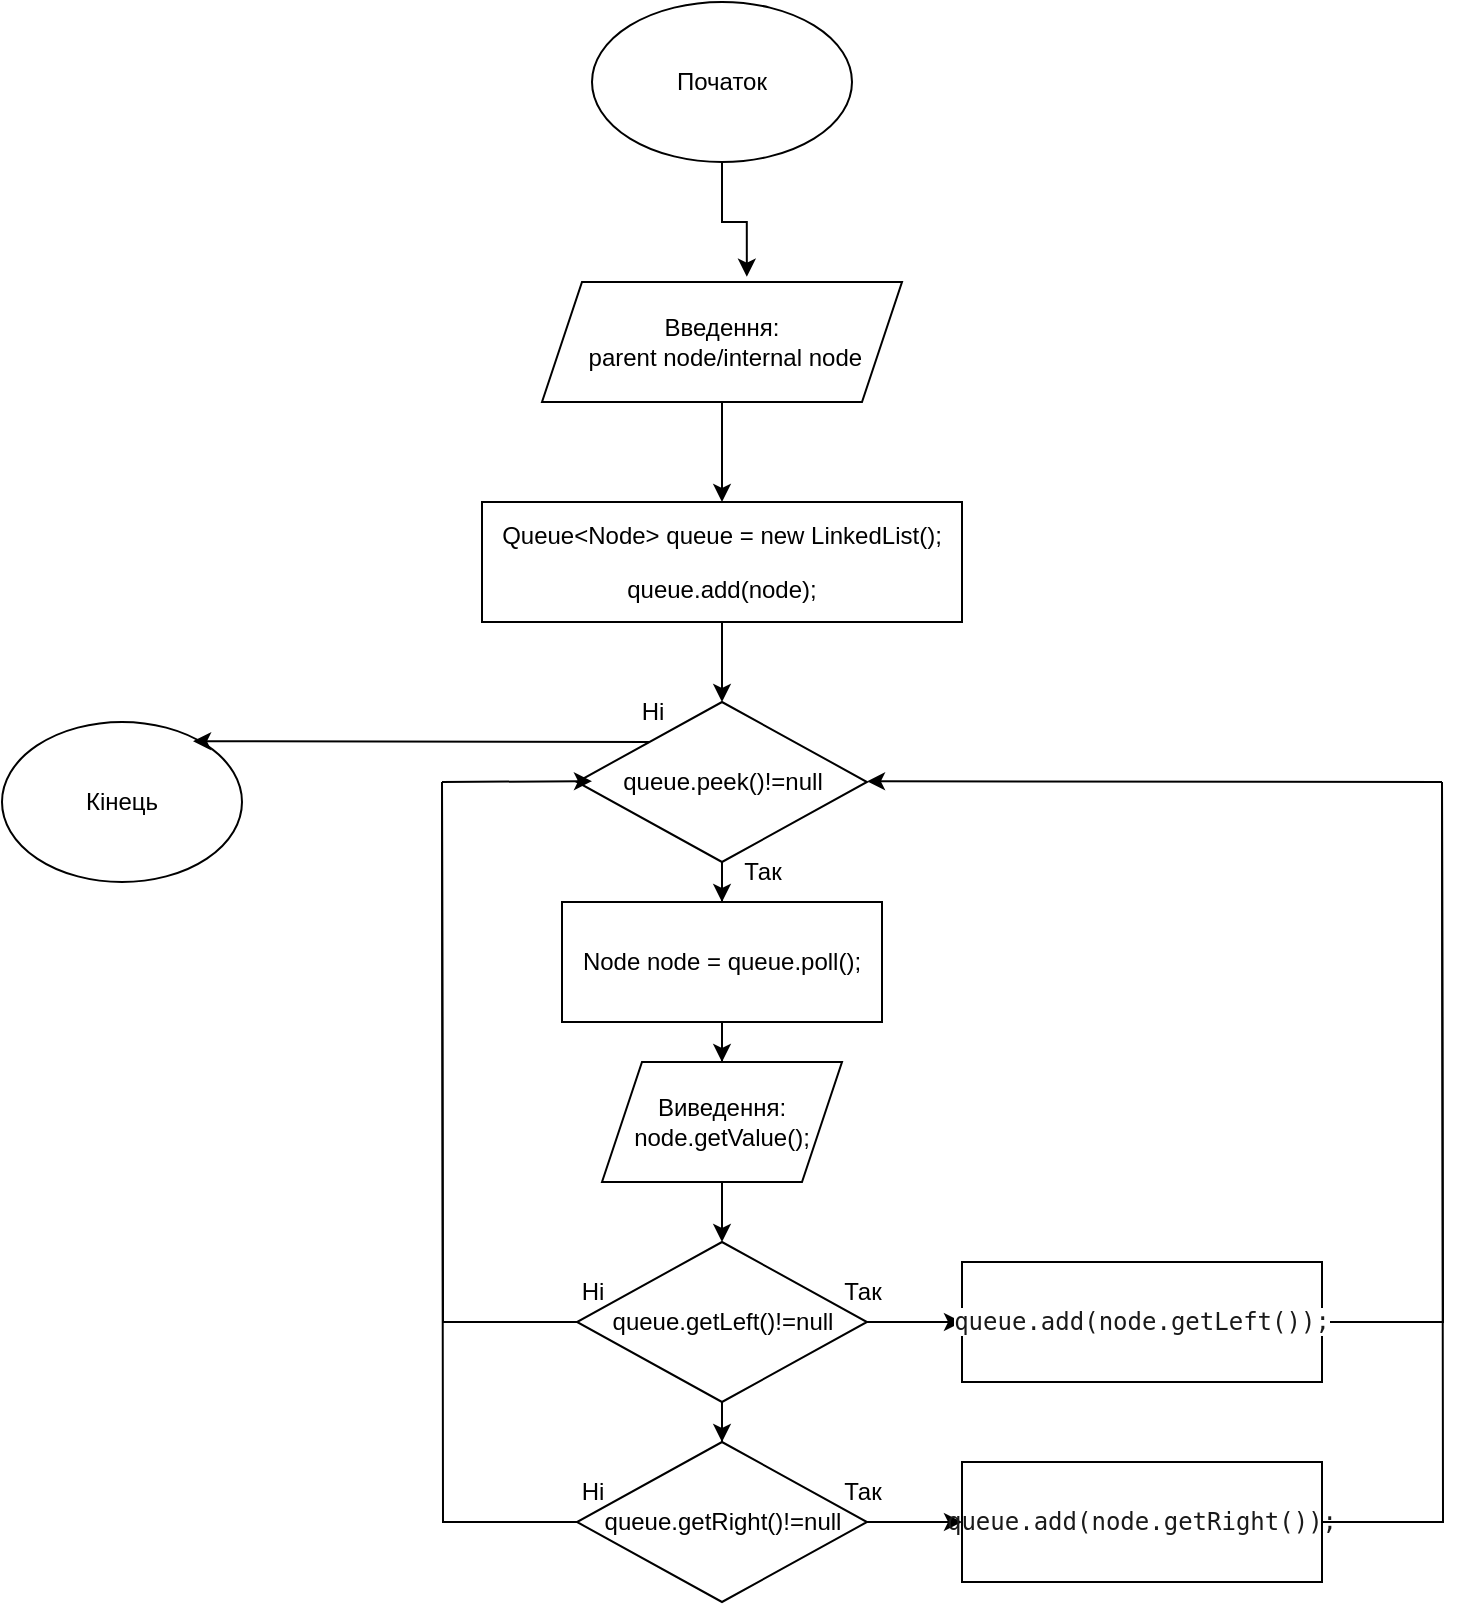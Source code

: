 <mxfile version="22.1.11" type="device">
  <diagram id="WWKobYZtgiUawM5-BSAP" name="Сторінка-1">
    <mxGraphModel dx="1450" dy="565" grid="1" gridSize="10" guides="1" tooltips="1" connect="1" arrows="1" fold="1" page="0" pageScale="1" pageWidth="827" pageHeight="1169" background="none" math="0" shadow="0">
      <root>
        <mxCell id="0" />
        <mxCell id="1" parent="0" />
        <mxCell id="VNvHuFi4SlJEL6buC3LD-1" value="Початок" style="ellipse;whiteSpace=wrap;html=1;" vertex="1" parent="1">
          <mxGeometry x="85" y="120" width="130" height="80" as="geometry" />
        </mxCell>
        <mxCell id="VNvHuFi4SlJEL6buC3LD-10" style="edgeStyle=orthogonalEdgeStyle;rounded=0;orthogonalLoop=1;jettySize=auto;html=1;entryX=0.5;entryY=0;entryDx=0;entryDy=0;" edge="1" parent="1" source="VNvHuFi4SlJEL6buC3LD-2" target="VNvHuFi4SlJEL6buC3LD-24">
          <mxGeometry relative="1" as="geometry">
            <mxPoint x="130" y="350" as="targetPoint" />
          </mxGeometry>
        </mxCell>
        <mxCell id="VNvHuFi4SlJEL6buC3LD-2" value="Введення:&lt;br&gt;&amp;nbsp;parent node/internal node" style="shape=parallelogram;perimeter=parallelogramPerimeter;whiteSpace=wrap;html=1;fixedSize=1;" vertex="1" parent="1">
          <mxGeometry x="60" y="260" width="180" height="60" as="geometry" />
        </mxCell>
        <mxCell id="VNvHuFi4SlJEL6buC3LD-8" value="Кінець" style="ellipse;whiteSpace=wrap;html=1;" vertex="1" parent="1">
          <mxGeometry x="-210" y="480" width="120" height="80" as="geometry" />
        </mxCell>
        <mxCell id="VNvHuFi4SlJEL6buC3LD-9" style="edgeStyle=orthogonalEdgeStyle;rounded=0;orthogonalLoop=1;jettySize=auto;html=1;entryX=0.569;entryY=-0.044;entryDx=0;entryDy=0;entryPerimeter=0;" edge="1" parent="1" source="VNvHuFi4SlJEL6buC3LD-1" target="VNvHuFi4SlJEL6buC3LD-2">
          <mxGeometry relative="1" as="geometry" />
        </mxCell>
        <mxCell id="VNvHuFi4SlJEL6buC3LD-42" style="edgeStyle=orthogonalEdgeStyle;rounded=0;orthogonalLoop=1;jettySize=auto;html=1;entryX=0.5;entryY=0;entryDx=0;entryDy=0;" edge="1" parent="1" source="VNvHuFi4SlJEL6buC3LD-24" target="VNvHuFi4SlJEL6buC3LD-26">
          <mxGeometry relative="1" as="geometry" />
        </mxCell>
        <mxCell id="VNvHuFi4SlJEL6buC3LD-24" value="&lt;div style=&quot;&quot;&gt;&lt;pre style=&quot;&quot;&gt;&lt;div style=&quot;&quot;&gt;&lt;pre style=&quot;&quot;&gt;&lt;font face=&quot;Helvetica&quot;&gt;Queue&amp;lt;Node&amp;gt; queue = new LinkedList();&lt;/font&gt;&lt;/pre&gt;&lt;pre style=&quot;&quot;&gt;&lt;font face=&quot;Helvetica&quot;&gt;queue.add(node);&lt;/font&gt;&lt;/pre&gt;&lt;/div&gt;&lt;/pre&gt;&lt;/div&gt;" style="rounded=0;whiteSpace=wrap;html=1;" vertex="1" parent="1">
          <mxGeometry x="30" y="370" width="240" height="60" as="geometry" />
        </mxCell>
        <mxCell id="VNvHuFi4SlJEL6buC3LD-35" style="edgeStyle=orthogonalEdgeStyle;rounded=0;orthogonalLoop=1;jettySize=auto;html=1;entryX=0.5;entryY=0;entryDx=0;entryDy=0;" edge="1" parent="1" source="VNvHuFi4SlJEL6buC3LD-26" target="VNvHuFi4SlJEL6buC3LD-27">
          <mxGeometry relative="1" as="geometry" />
        </mxCell>
        <mxCell id="VNvHuFi4SlJEL6buC3LD-26" value="queue.peek()!=null" style="rhombus;whiteSpace=wrap;html=1;" vertex="1" parent="1">
          <mxGeometry x="77.5" y="470" width="145" height="80" as="geometry" />
        </mxCell>
        <mxCell id="VNvHuFi4SlJEL6buC3LD-36" style="edgeStyle=orthogonalEdgeStyle;rounded=0;orthogonalLoop=1;jettySize=auto;html=1;entryX=0.5;entryY=0;entryDx=0;entryDy=0;" edge="1" parent="1" source="VNvHuFi4SlJEL6buC3LD-27" target="VNvHuFi4SlJEL6buC3LD-28">
          <mxGeometry relative="1" as="geometry" />
        </mxCell>
        <mxCell id="VNvHuFi4SlJEL6buC3LD-27" value="Node node = queue.poll();" style="rounded=0;whiteSpace=wrap;html=1;" vertex="1" parent="1">
          <mxGeometry x="70" y="570" width="160" height="60" as="geometry" />
        </mxCell>
        <mxCell id="VNvHuFi4SlJEL6buC3LD-37" style="edgeStyle=orthogonalEdgeStyle;rounded=0;orthogonalLoop=1;jettySize=auto;html=1;entryX=0.5;entryY=0;entryDx=0;entryDy=0;" edge="1" parent="1" source="VNvHuFi4SlJEL6buC3LD-28" target="VNvHuFi4SlJEL6buC3LD-30">
          <mxGeometry relative="1" as="geometry" />
        </mxCell>
        <mxCell id="VNvHuFi4SlJEL6buC3LD-28" value="Виведення:&lt;br&gt;node.getValue();" style="shape=parallelogram;perimeter=parallelogramPerimeter;whiteSpace=wrap;html=1;fixedSize=1;" vertex="1" parent="1">
          <mxGeometry x="90" y="650" width="120" height="60" as="geometry" />
        </mxCell>
        <mxCell id="VNvHuFi4SlJEL6buC3LD-38" style="edgeStyle=orthogonalEdgeStyle;rounded=0;orthogonalLoop=1;jettySize=auto;html=1;entryX=0;entryY=0.5;entryDx=0;entryDy=0;" edge="1" parent="1" source="VNvHuFi4SlJEL6buC3LD-30" target="VNvHuFi4SlJEL6buC3LD-34">
          <mxGeometry relative="1" as="geometry" />
        </mxCell>
        <mxCell id="VNvHuFi4SlJEL6buC3LD-43" style="edgeStyle=orthogonalEdgeStyle;rounded=0;orthogonalLoop=1;jettySize=auto;html=1;endArrow=none;endFill=0;" edge="1" parent="1" source="VNvHuFi4SlJEL6buC3LD-30">
          <mxGeometry relative="1" as="geometry">
            <mxPoint x="10" y="510" as="targetPoint" />
          </mxGeometry>
        </mxCell>
        <mxCell id="VNvHuFi4SlJEL6buC3LD-55" style="edgeStyle=orthogonalEdgeStyle;rounded=0;orthogonalLoop=1;jettySize=auto;html=1;entryX=0.5;entryY=0;entryDx=0;entryDy=0;" edge="1" parent="1" source="VNvHuFi4SlJEL6buC3LD-30" target="VNvHuFi4SlJEL6buC3LD-32">
          <mxGeometry relative="1" as="geometry" />
        </mxCell>
        <mxCell id="VNvHuFi4SlJEL6buC3LD-30" value="queue.getLeft()!=null" style="rhombus;whiteSpace=wrap;html=1;" vertex="1" parent="1">
          <mxGeometry x="77.5" y="740" width="145" height="80" as="geometry" />
        </mxCell>
        <mxCell id="VNvHuFi4SlJEL6buC3LD-46" style="edgeStyle=orthogonalEdgeStyle;rounded=0;orthogonalLoop=1;jettySize=auto;html=1;endArrow=none;endFill=0;" edge="1" parent="1" source="VNvHuFi4SlJEL6buC3LD-32">
          <mxGeometry relative="1" as="geometry">
            <mxPoint x="10" y="510" as="targetPoint" />
          </mxGeometry>
        </mxCell>
        <mxCell id="VNvHuFi4SlJEL6buC3LD-53" style="edgeStyle=orthogonalEdgeStyle;rounded=0;orthogonalLoop=1;jettySize=auto;html=1;entryX=0;entryY=0.5;entryDx=0;entryDy=0;" edge="1" parent="1" source="VNvHuFi4SlJEL6buC3LD-32" target="VNvHuFi4SlJEL6buC3LD-33">
          <mxGeometry relative="1" as="geometry" />
        </mxCell>
        <mxCell id="VNvHuFi4SlJEL6buC3LD-32" value="queue.getRight()!=null" style="rhombus;whiteSpace=wrap;html=1;" vertex="1" parent="1">
          <mxGeometry x="77.5" y="840" width="145" height="80" as="geometry" />
        </mxCell>
        <mxCell id="VNvHuFi4SlJEL6buC3LD-40" style="edgeStyle=orthogonalEdgeStyle;rounded=0;orthogonalLoop=1;jettySize=auto;html=1;endArrow=none;endFill=0;" edge="1" parent="1" source="VNvHuFi4SlJEL6buC3LD-33">
          <mxGeometry relative="1" as="geometry">
            <mxPoint x="510" y="510" as="targetPoint" />
          </mxGeometry>
        </mxCell>
        <mxCell id="VNvHuFi4SlJEL6buC3LD-33" value="&lt;pre style=&quot;border-color: var(--border-color);&quot;&gt;&lt;font style=&quot;border-color: var(--border-color);&quot; color=&quot;#1a1a1a&quot;&gt;queue.add(node.getRight());&lt;/font&gt;&lt;/pre&gt;" style="rounded=0;whiteSpace=wrap;html=1;" vertex="1" parent="1">
          <mxGeometry x="270" y="850" width="180" height="60" as="geometry" />
        </mxCell>
        <mxCell id="VNvHuFi4SlJEL6buC3LD-39" style="edgeStyle=orthogonalEdgeStyle;rounded=0;orthogonalLoop=1;jettySize=auto;html=1;endArrow=none;endFill=0;" edge="1" parent="1" source="VNvHuFi4SlJEL6buC3LD-34">
          <mxGeometry relative="1" as="geometry">
            <mxPoint x="510" y="510" as="targetPoint" />
          </mxGeometry>
        </mxCell>
        <mxCell id="VNvHuFi4SlJEL6buC3LD-34" value="&lt;div style=&quot;font-family: &amp;quot;JetBrains Mono&amp;quot;, monospace;&quot;&gt;&lt;pre style=&quot;&quot;&gt;&lt;font style=&quot;background-color: rgb(255, 255, 255);&quot; color=&quot;#1a1a1a&quot;&gt;queue.add(node.getLeft());&lt;/font&gt;&lt;/pre&gt;&lt;/div&gt;" style="rounded=0;whiteSpace=wrap;html=1;" vertex="1" parent="1">
          <mxGeometry x="270" y="750" width="180" height="60" as="geometry" />
        </mxCell>
        <mxCell id="VNvHuFi4SlJEL6buC3LD-41" value="" style="edgeStyle=none;orthogonalLoop=1;jettySize=auto;html=1;rounded=0;" edge="1" parent="1">
          <mxGeometry width="100" relative="1" as="geometry">
            <mxPoint x="510" y="510" as="sourcePoint" />
            <mxPoint x="222.5" y="509.66" as="targetPoint" />
            <Array as="points" />
          </mxGeometry>
        </mxCell>
        <mxCell id="VNvHuFi4SlJEL6buC3LD-45" value="" style="edgeStyle=none;orthogonalLoop=1;jettySize=auto;html=1;rounded=0;" edge="1" parent="1">
          <mxGeometry width="100" relative="1" as="geometry">
            <mxPoint x="10" y="510" as="sourcePoint" />
            <mxPoint x="85" y="509.58" as="targetPoint" />
            <Array as="points" />
          </mxGeometry>
        </mxCell>
        <mxCell id="VNvHuFi4SlJEL6buC3LD-49" value="Ні" style="text;html=1;align=center;verticalAlign=middle;resizable=0;points=[];autosize=1;strokeColor=none;fillColor=none;" vertex="1" parent="1">
          <mxGeometry x="70" y="750" width="30" height="30" as="geometry" />
        </mxCell>
        <mxCell id="VNvHuFi4SlJEL6buC3LD-50" value="Ні" style="text;html=1;align=center;verticalAlign=middle;resizable=0;points=[];autosize=1;strokeColor=none;fillColor=none;" vertex="1" parent="1">
          <mxGeometry x="70" y="850" width="30" height="30" as="geometry" />
        </mxCell>
        <mxCell id="VNvHuFi4SlJEL6buC3LD-51" value="Так" style="text;html=1;align=center;verticalAlign=middle;resizable=0;points=[];autosize=1;strokeColor=none;fillColor=none;" vertex="1" parent="1">
          <mxGeometry x="200" y="750" width="40" height="30" as="geometry" />
        </mxCell>
        <mxCell id="VNvHuFi4SlJEL6buC3LD-52" value="Так" style="text;html=1;align=center;verticalAlign=middle;resizable=0;points=[];autosize=1;strokeColor=none;fillColor=none;" vertex="1" parent="1">
          <mxGeometry x="200" y="850" width="40" height="30" as="geometry" />
        </mxCell>
        <mxCell id="VNvHuFi4SlJEL6buC3LD-56" value="" style="endArrow=classic;html=1;rounded=0;exitX=0;exitY=0;exitDx=0;exitDy=0;entryX=0.796;entryY=0.12;entryDx=0;entryDy=0;entryPerimeter=0;" edge="1" parent="1" source="VNvHuFi4SlJEL6buC3LD-26" target="VNvHuFi4SlJEL6buC3LD-8">
          <mxGeometry width="50" height="50" relative="1" as="geometry">
            <mxPoint x="117.5" y="490" as="sourcePoint" />
            <mxPoint x="10" y="490" as="targetPoint" />
          </mxGeometry>
        </mxCell>
        <mxCell id="VNvHuFi4SlJEL6buC3LD-57" value="Так" style="text;html=1;align=center;verticalAlign=middle;resizable=0;points=[];autosize=1;strokeColor=none;fillColor=none;" vertex="1" parent="1">
          <mxGeometry x="150" y="540" width="40" height="30" as="geometry" />
        </mxCell>
        <mxCell id="VNvHuFi4SlJEL6buC3LD-58" value="Ні" style="text;html=1;align=center;verticalAlign=middle;resizable=0;points=[];autosize=1;strokeColor=none;fillColor=none;" vertex="1" parent="1">
          <mxGeometry x="100" y="460" width="30" height="30" as="geometry" />
        </mxCell>
      </root>
    </mxGraphModel>
  </diagram>
</mxfile>
